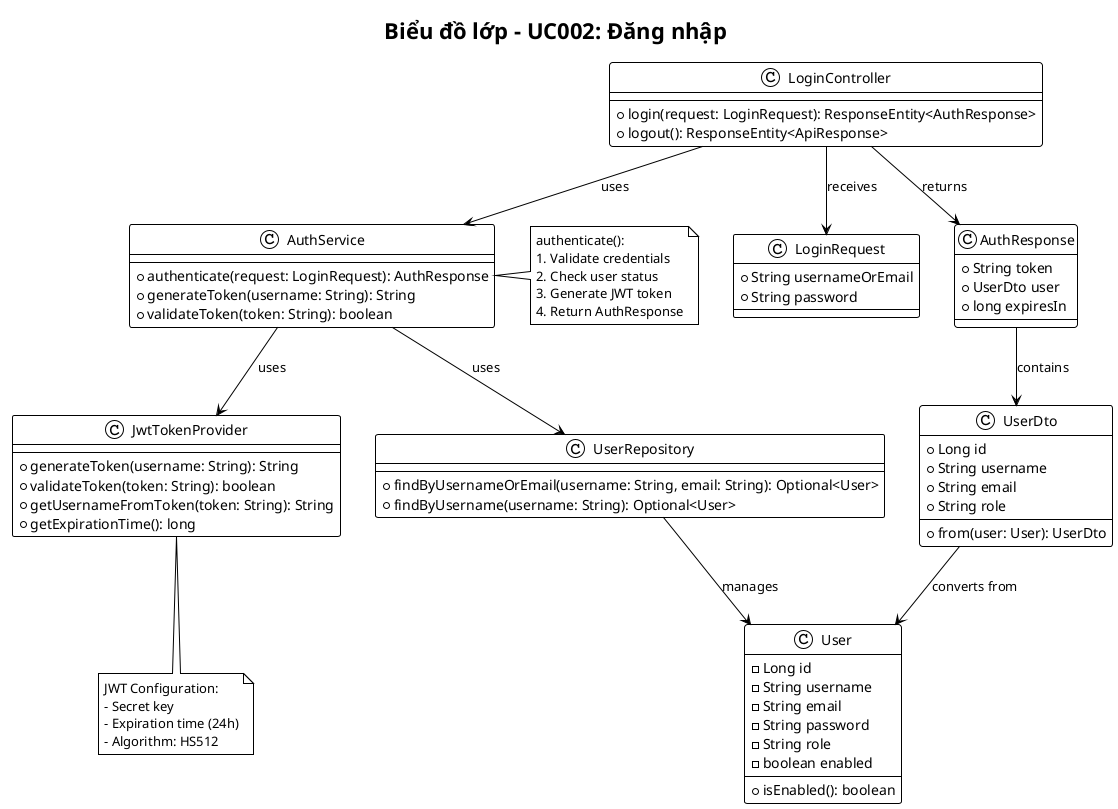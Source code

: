 @startuml UC002-Class-Diagram-Dang-Nhap
!theme plain

title Biểu đồ lớp - UC002: Đăng nhập

class LoginController {
    + login(request: LoginRequest): ResponseEntity<AuthResponse>
    + logout(): ResponseEntity<ApiResponse>
}

class AuthService {
    + authenticate(request: LoginRequest): AuthResponse
    + generateToken(username: String): String
    + validateToken(token: String): boolean
}

class JwtTokenProvider {
    + generateToken(username: String): String
    + validateToken(token: String): boolean
    + getUsernameFromToken(token: String): String
    + getExpirationTime(): long
}

class UserRepository {
    + findByUsernameOrEmail(username: String, email: String): Optional<User>
    + findByUsername(username: String): Optional<User>
}

class User {
    - Long id
    - String username
    - String email
    - String password
    - String role
    - boolean enabled
    + isEnabled(): boolean
}

class LoginRequest {
    + String usernameOrEmail
    + String password
}

class AuthResponse {
    + String token
    + UserDto user
    + long expiresIn
}

class UserDto {
    + Long id
    + String username
    + String email
    + String role
    + from(user: User): UserDto
}

' Relationships
LoginController --> AuthService : uses
AuthService --> JwtTokenProvider : uses
AuthService --> UserRepository : uses
UserRepository --> User : manages
LoginController --> LoginRequest : receives
LoginController --> AuthResponse : returns
AuthResponse --> UserDto : contains
UserDto --> User : "converts from"

note right of AuthService
  authenticate():
  1. Validate credentials
  2. Check user status
  3. Generate JWT token
  4. Return AuthResponse
end note

note bottom of JwtTokenProvider
  JWT Configuration:
  - Secret key
  - Expiration time (24h)
  - Algorithm: HS512
end note

@enduml
